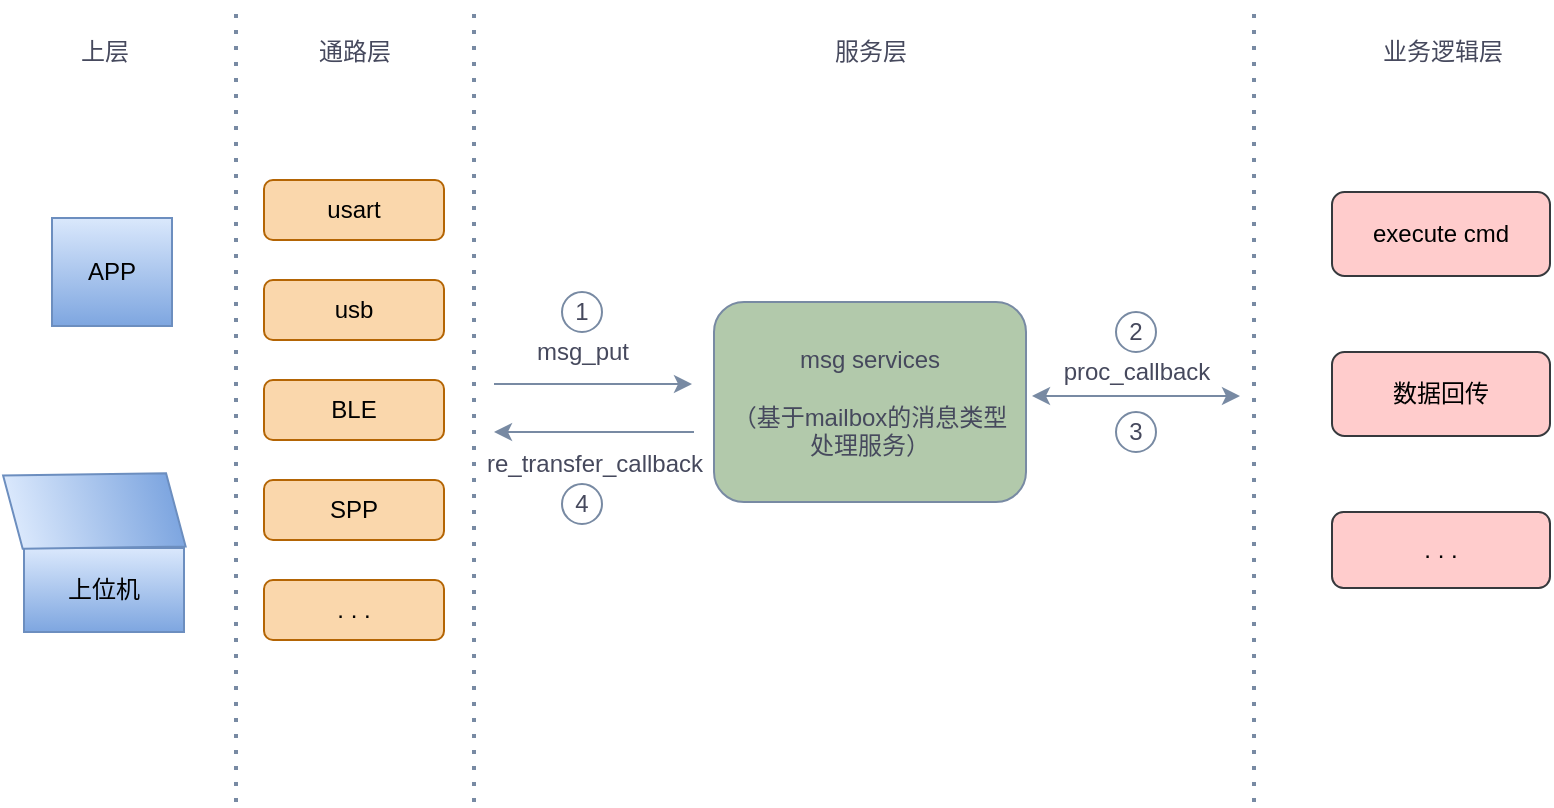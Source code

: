 <mxfile version="17.4.3" type="github">
  <diagram id="cC4HJQdR35sUOMsxpErk" name="Page-1">
    <mxGraphModel dx="2062" dy="1122" grid="1" gridSize="10" guides="1" tooltips="1" connect="1" arrows="1" fold="1" page="1" pageScale="1" pageWidth="827" pageHeight="1169" math="0" shadow="0">
      <root>
        <mxCell id="0" />
        <mxCell id="1" parent="0" />
        <mxCell id="ouyXbws83FQorB-XkfHq-1" value="" style="endArrow=none;dashed=1;html=1;dashPattern=1 3;strokeWidth=2;rounded=0;strokeColor=#788AA3;fontColor=#46495D;" edge="1" parent="1">
          <mxGeometry width="50" height="50" relative="1" as="geometry">
            <mxPoint x="251" y="735" as="sourcePoint" />
            <mxPoint x="251" y="335" as="targetPoint" />
          </mxGeometry>
        </mxCell>
        <mxCell id="ouyXbws83FQorB-XkfHq-2" value="msg services&lt;br&gt;&lt;br&gt;（基于mailbox的消息类型&lt;br&gt;处理服务）" style="rounded=1;whiteSpace=wrap;html=1;fillColor=#B2C9AB;strokeColor=#788AA3;fontColor=#46495D;" vertex="1" parent="1">
          <mxGeometry x="371" y="485" width="156" height="100" as="geometry" />
        </mxCell>
        <mxCell id="ouyXbws83FQorB-XkfHq-3" value="" style="endArrow=none;dashed=1;html=1;dashPattern=1 3;strokeWidth=2;rounded=0;strokeColor=#788AA3;fontColor=#46495D;" edge="1" parent="1">
          <mxGeometry width="50" height="50" relative="1" as="geometry">
            <mxPoint x="641" y="735" as="sourcePoint" />
            <mxPoint x="641" y="335" as="targetPoint" />
          </mxGeometry>
        </mxCell>
        <mxCell id="ouyXbws83FQorB-XkfHq-5" value="" style="endArrow=classic;html=1;rounded=0;strokeColor=#788AA3;fontColor=#46495D;" edge="1" parent="1">
          <mxGeometry width="50" height="50" relative="1" as="geometry">
            <mxPoint x="261" y="526" as="sourcePoint" />
            <mxPoint x="360" y="526" as="targetPoint" />
            <Array as="points">
              <mxPoint x="310" y="526" />
            </Array>
          </mxGeometry>
        </mxCell>
        <mxCell id="ouyXbws83FQorB-XkfHq-6" value="" style="endArrow=classic;html=1;rounded=0;strokeColor=#788AA3;fontColor=#46495D;" edge="1" parent="1">
          <mxGeometry width="50" height="50" relative="1" as="geometry">
            <mxPoint x="361" y="550" as="sourcePoint" />
            <mxPoint x="261" y="550" as="targetPoint" />
          </mxGeometry>
        </mxCell>
        <mxCell id="ouyXbws83FQorB-XkfHq-7" value="" style="endArrow=classic;startArrow=classic;html=1;rounded=0;strokeColor=#788AA3;fontColor=#46495D;" edge="1" parent="1">
          <mxGeometry width="50" height="50" relative="1" as="geometry">
            <mxPoint x="530" y="532" as="sourcePoint" />
            <mxPoint x="634" y="532" as="targetPoint" />
          </mxGeometry>
        </mxCell>
        <mxCell id="ouyXbws83FQorB-XkfHq-9" value="msg_put" style="text;html=1;align=center;verticalAlign=middle;resizable=0;points=[];autosize=1;strokeColor=none;fillColor=none;fontColor=#46495D;" vertex="1" parent="1">
          <mxGeometry x="275" y="500" width="60" height="20" as="geometry" />
        </mxCell>
        <mxCell id="ouyXbws83FQorB-XkfHq-12" value="4" style="ellipse;whiteSpace=wrap;html=1;aspect=fixed;rounded=0;sketch=0;fontColor=#46495D;strokeColor=#788AA3;fillColor=#FFFFFF;" vertex="1" parent="1">
          <mxGeometry x="295" y="576" width="20" height="20" as="geometry" />
        </mxCell>
        <mxCell id="ouyXbws83FQorB-XkfHq-13" value="3" style="ellipse;whiteSpace=wrap;html=1;aspect=fixed;rounded=0;sketch=0;fontColor=#46495D;strokeColor=#788AA3;fillColor=#FFFFFF;" vertex="1" parent="1">
          <mxGeometry x="572" y="540" width="20" height="20" as="geometry" />
        </mxCell>
        <mxCell id="ouyXbws83FQorB-XkfHq-14" value="2" style="ellipse;whiteSpace=wrap;html=1;aspect=fixed;rounded=0;sketch=0;fontColor=#46495D;strokeColor=#788AA3;fillColor=#FFFFFF;" vertex="1" parent="1">
          <mxGeometry x="572" y="490" width="20" height="20" as="geometry" />
        </mxCell>
        <mxCell id="ouyXbws83FQorB-XkfHq-15" value="1" style="ellipse;whiteSpace=wrap;html=1;aspect=fixed;rounded=0;sketch=0;fontColor=#46495D;strokeColor=#788AA3;fillColor=#FFFFFF;" vertex="1" parent="1">
          <mxGeometry x="295" y="480" width="20" height="20" as="geometry" />
        </mxCell>
        <mxCell id="ouyXbws83FQorB-XkfHq-16" value="proc_callback" style="text;html=1;align=center;verticalAlign=middle;resizable=0;points=[];autosize=1;strokeColor=none;fillColor=none;fontColor=#46495D;" vertex="1" parent="1">
          <mxGeometry x="537" y="510" width="90" height="20" as="geometry" />
        </mxCell>
        <mxCell id="ouyXbws83FQorB-XkfHq-20" value="&lt;span style=&quot;text-align: left&quot;&gt;re_transfer_callback&lt;/span&gt;" style="text;html=1;align=center;verticalAlign=middle;resizable=0;points=[];autosize=1;strokeColor=none;fillColor=none;fontColor=#46495D;" vertex="1" parent="1">
          <mxGeometry x="251" y="556" width="120" height="20" as="geometry" />
        </mxCell>
        <mxCell id="ouyXbws83FQorB-XkfHq-21" value="execute cmd" style="rounded=1;whiteSpace=wrap;html=1;sketch=0;fillColor=#ffcccc;strokeColor=#36393d;" vertex="1" parent="1">
          <mxGeometry x="680" y="430" width="109" height="42" as="geometry" />
        </mxCell>
        <mxCell id="ouyXbws83FQorB-XkfHq-23" value="数据回传" style="rounded=1;whiteSpace=wrap;html=1;sketch=0;fillColor=#ffcccc;strokeColor=#36393d;" vertex="1" parent="1">
          <mxGeometry x="680" y="510" width="109" height="42" as="geometry" />
        </mxCell>
        <mxCell id="ouyXbws83FQorB-XkfHq-24" value=". . ." style="rounded=1;whiteSpace=wrap;html=1;sketch=0;fillColor=#ffcccc;strokeColor=#36393d;" vertex="1" parent="1">
          <mxGeometry x="680" y="590" width="109" height="38" as="geometry" />
        </mxCell>
        <mxCell id="ouyXbws83FQorB-XkfHq-26" value="" style="endArrow=none;dashed=1;html=1;dashPattern=1 3;strokeWidth=2;rounded=0;strokeColor=#788AA3;fontColor=#46495D;" edge="1" parent="1">
          <mxGeometry width="50" height="50" relative="1" as="geometry">
            <mxPoint x="132" y="735" as="sourcePoint" />
            <mxPoint x="132" y="335" as="targetPoint" />
          </mxGeometry>
        </mxCell>
        <mxCell id="ouyXbws83FQorB-XkfHq-27" value="usart" style="rounded=1;whiteSpace=wrap;html=1;sketch=0;fillColor=#fad7ac;strokeColor=#b46504;" vertex="1" parent="1">
          <mxGeometry x="146" y="424" width="90" height="30" as="geometry" />
        </mxCell>
        <mxCell id="ouyXbws83FQorB-XkfHq-28" value="usb" style="rounded=1;whiteSpace=wrap;html=1;sketch=0;fillColor=#fad7ac;strokeColor=#b46504;" vertex="1" parent="1">
          <mxGeometry x="146" y="474" width="90" height="30" as="geometry" />
        </mxCell>
        <mxCell id="ouyXbws83FQorB-XkfHq-29" value="BLE" style="rounded=1;whiteSpace=wrap;html=1;sketch=0;fillColor=#fad7ac;strokeColor=#b46504;" vertex="1" parent="1">
          <mxGeometry x="146" y="524" width="90" height="30" as="geometry" />
        </mxCell>
        <mxCell id="ouyXbws83FQorB-XkfHq-31" value="SPP" style="rounded=1;whiteSpace=wrap;html=1;sketch=0;fillColor=#fad7ac;strokeColor=#b46504;" vertex="1" parent="1">
          <mxGeometry x="146" y="574" width="90" height="30" as="geometry" />
        </mxCell>
        <mxCell id="ouyXbws83FQorB-XkfHq-32" value=". . ." style="rounded=1;whiteSpace=wrap;html=1;sketch=0;fillColor=#fad7ac;strokeColor=#b46504;" vertex="1" parent="1">
          <mxGeometry x="146" y="624" width="90" height="30" as="geometry" />
        </mxCell>
        <mxCell id="ouyXbws83FQorB-XkfHq-34" value="APP" style="rounded=0;whiteSpace=wrap;html=1;sketch=0;strokeColor=#6c8ebf;fillColor=#dae8fc;gradientColor=#7ea6e0;" vertex="1" parent="1">
          <mxGeometry x="40" y="443" width="60" height="54" as="geometry" />
        </mxCell>
        <mxCell id="ouyXbws83FQorB-XkfHq-35" value="上位机" style="rounded=0;whiteSpace=wrap;html=1;sketch=0;fillColor=#dae8fc;strokeColor=#6c8ebf;gradientColor=#7ea6e0;" vertex="1" parent="1">
          <mxGeometry x="26" y="608" width="80" height="42" as="geometry" />
        </mxCell>
        <mxCell id="ouyXbws83FQorB-XkfHq-37" value="" style="shape=parallelogram;perimeter=parallelogramPerimeter;whiteSpace=wrap;html=1;fixedSize=1;rounded=0;sketch=0;strokeColor=#6c8ebf;fillColor=#dae8fc;rotation=-105;gradientColor=#7ea6e0;" vertex="1" parent="1">
          <mxGeometry x="32.26" y="549.99" width="57.85" height="78.99" as="geometry" />
        </mxCell>
        <mxCell id="ouyXbws83FQorB-XkfHq-38" value="上层" style="text;html=1;align=center;verticalAlign=middle;resizable=0;points=[];autosize=1;strokeColor=none;fillColor=none;fontColor=#46495D;" vertex="1" parent="1">
          <mxGeometry x="46" y="350" width="40" height="20" as="geometry" />
        </mxCell>
        <mxCell id="ouyXbws83FQorB-XkfHq-39" value="通路层" style="text;html=1;align=center;verticalAlign=middle;resizable=0;points=[];autosize=1;strokeColor=none;fillColor=none;fontColor=#46495D;" vertex="1" parent="1">
          <mxGeometry x="166" y="350" width="50" height="20" as="geometry" />
        </mxCell>
        <mxCell id="ouyXbws83FQorB-XkfHq-40" value="服务层" style="text;html=1;align=center;verticalAlign=middle;resizable=0;points=[];autosize=1;strokeColor=none;fillColor=none;fontColor=#46495D;" vertex="1" parent="1">
          <mxGeometry x="424" y="350" width="50" height="20" as="geometry" />
        </mxCell>
        <mxCell id="ouyXbws83FQorB-XkfHq-42" value="业务逻辑层" style="text;html=1;align=center;verticalAlign=middle;resizable=0;points=[];autosize=1;strokeColor=none;fillColor=none;fontColor=#46495D;" vertex="1" parent="1">
          <mxGeometry x="694.5" y="350" width="80" height="20" as="geometry" />
        </mxCell>
      </root>
    </mxGraphModel>
  </diagram>
</mxfile>
